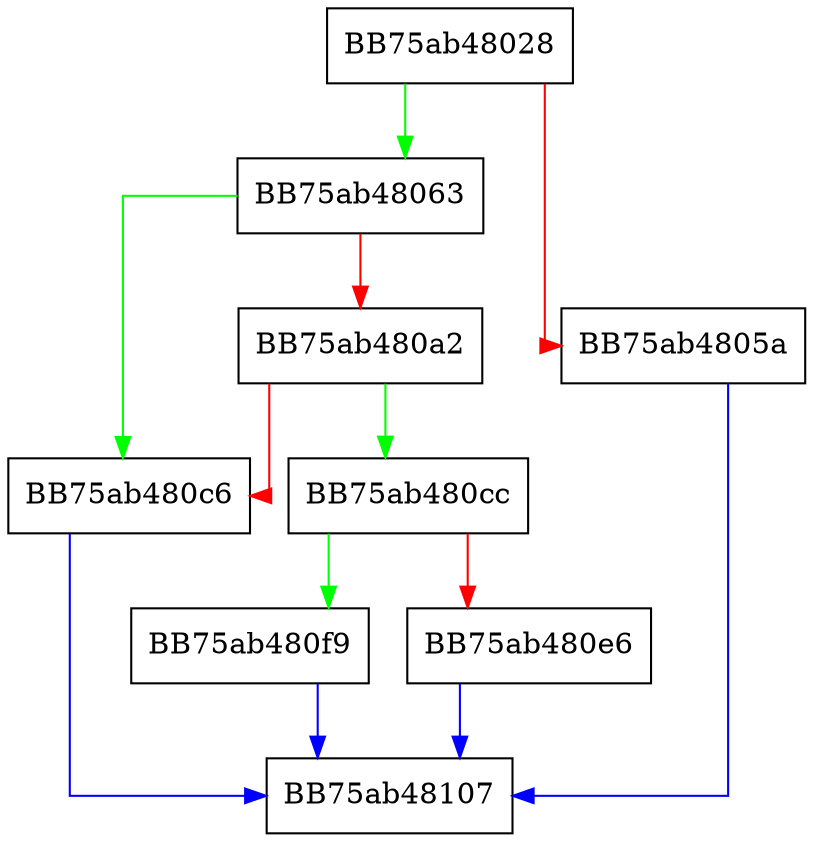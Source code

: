 digraph MatchCommonAppdataPrefix {
  node [shape="box"];
  graph [splines=ortho];
  BB75ab48028 -> BB75ab48063 [color="green"];
  BB75ab48028 -> BB75ab4805a [color="red"];
  BB75ab4805a -> BB75ab48107 [color="blue"];
  BB75ab48063 -> BB75ab480c6 [color="green"];
  BB75ab48063 -> BB75ab480a2 [color="red"];
  BB75ab480a2 -> BB75ab480cc [color="green"];
  BB75ab480a2 -> BB75ab480c6 [color="red"];
  BB75ab480c6 -> BB75ab48107 [color="blue"];
  BB75ab480cc -> BB75ab480f9 [color="green"];
  BB75ab480cc -> BB75ab480e6 [color="red"];
  BB75ab480e6 -> BB75ab48107 [color="blue"];
  BB75ab480f9 -> BB75ab48107 [color="blue"];
}